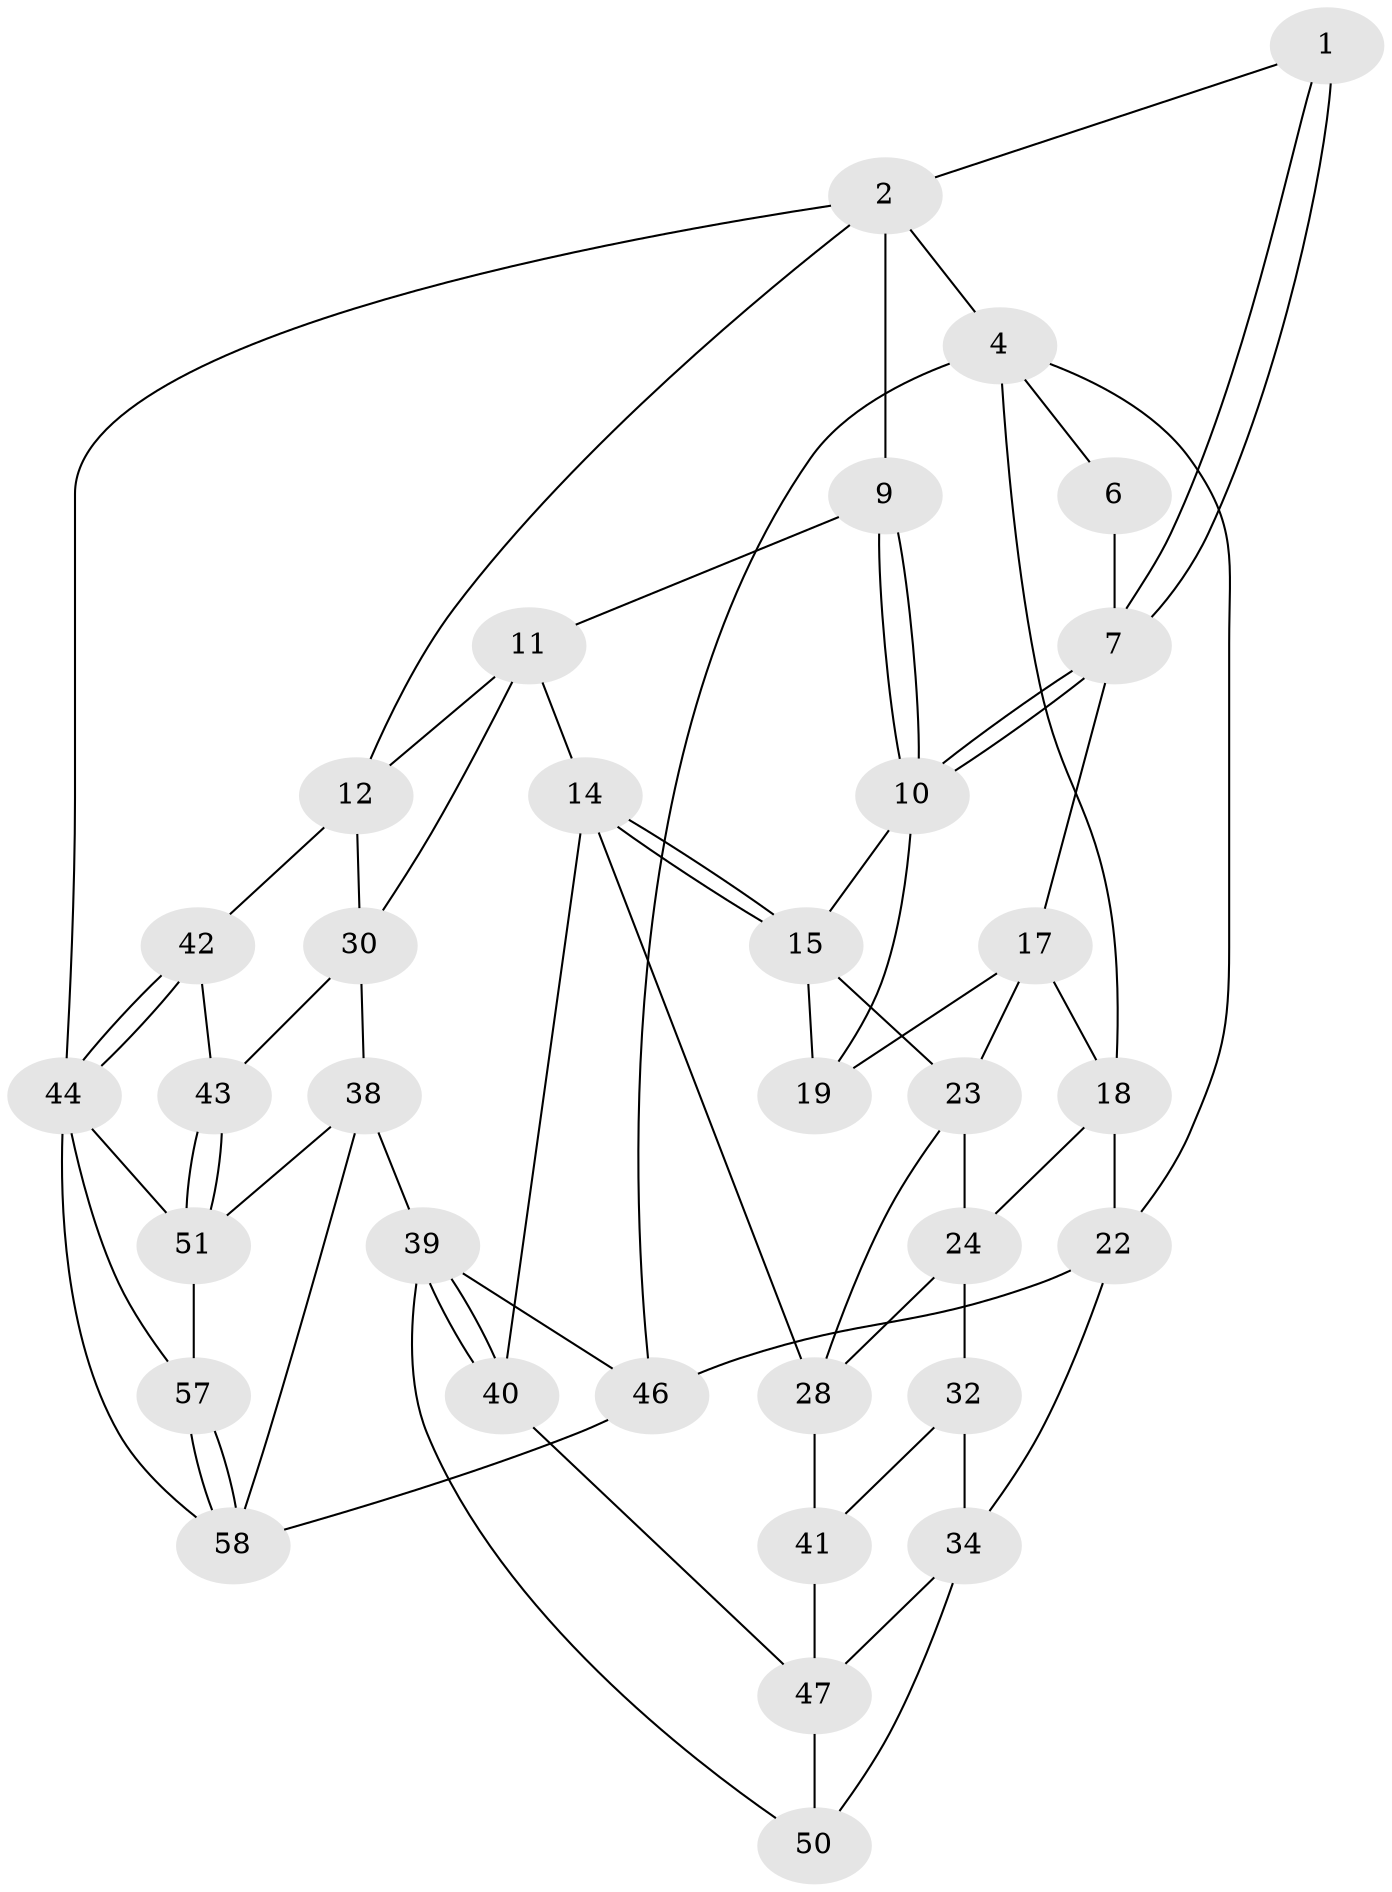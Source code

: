 // Generated by graph-tools (version 1.1) at 2025/52/02/27/25 19:52:36]
// undirected, 34 vertices, 71 edges
graph export_dot {
graph [start="1"]
  node [color=gray90,style=filled];
  1 [pos="+0.41107002000643295+0"];
  2 [pos="+0.5139519125805826+0",super="+3"];
  4 [pos="+0+0",super="+5"];
  6 [pos="+0.29842407164673973+0"];
  7 [pos="+0.41241639306620076+0.21671033698212575",super="+8"];
  9 [pos="+0.6031712198619555+0.1314115973189643"];
  10 [pos="+0.48025013511290926+0.26805417585974145",super="+16"];
  11 [pos="+0.6531757031629019+0.16640858111702764",super="+13"];
  12 [pos="+1+0.1501137412329642",super="+29"];
  14 [pos="+0.6264489361818537+0.43911481405367875",super="+27"];
  15 [pos="+0.5586902485889034+0.4038606429799962",super="+25"];
  17 [pos="+0.22911858517270267+0.30141252325456697",super="+20"];
  18 [pos="+0.17949487109894519+0.24761133903609572",super="+21"];
  19 [pos="+0.35221042236483624+0.37851191228097636"];
  22 [pos="+0+0.4342545289436274",super="+35"];
  23 [pos="+0.21854374017209605+0.404647420698007",super="+26"];
  24 [pos="+0.13382105274395223+0.46227313586994334",super="+31"];
  28 [pos="+0.355504830075795+0.6325434779266083",super="+36"];
  30 [pos="+0.6804119950841463+0.4475576998592371",super="+37"];
  32 [pos="+0.1400140145073946+0.5632124632411003",super="+33"];
  34 [pos="+0+0.7365301104793159",super="+48"];
  38 [pos="+0.49006994954799155+0.8183841721072068",super="+53"];
  39 [pos="+0.44823338288811615+0.7924479399766998",super="+55"];
  40 [pos="+0.3992425364678196+0.7212563723615588"];
  41 [pos="+0.207552338486484+0.6115794509487102",super="+45"];
  42 [pos="+1+0.35686613309764265"];
  43 [pos="+0.747017202327919+0.7263895192389657"];
  44 [pos="+1+0.767312045560543",super="+54"];
  46 [pos="+0+1",super="+56"];
  47 [pos="+0.16574514512745406+0.6745513778983779",super="+49"];
  50 [pos="+0.14398924330927299+0.8031098238424698"];
  51 [pos="+0.7793685658258864+0.7448921996333202",super="+52"];
  57 [pos="+0.7994970771388135+0.9869974080831271"];
  58 [pos="+0.9036553509589884+1",super="+59"];
  1 -- 2;
  1 -- 7;
  1 -- 7;
  2 -- 9;
  2 -- 4;
  2 -- 12;
  2 -- 44;
  4 -- 22;
  4 -- 46;
  4 -- 18;
  4 -- 6;
  6 -- 7;
  7 -- 10;
  7 -- 10;
  7 -- 17;
  9 -- 10;
  9 -- 10;
  9 -- 11;
  10 -- 19;
  10 -- 15;
  11 -- 12;
  11 -- 14;
  11 -- 30;
  12 -- 42;
  12 -- 30;
  14 -- 15;
  14 -- 15;
  14 -- 40;
  14 -- 28;
  15 -- 19;
  15 -- 23;
  17 -- 18;
  17 -- 19;
  17 -- 23;
  18 -- 24;
  18 -- 22;
  22 -- 46;
  22 -- 34;
  23 -- 24;
  23 -- 28;
  24 -- 32;
  24 -- 28;
  28 -- 41;
  30 -- 38;
  30 -- 43;
  32 -- 41 [weight=2];
  32 -- 34;
  34 -- 50;
  34 -- 47;
  38 -- 39;
  38 -- 58;
  38 -- 51;
  39 -- 40;
  39 -- 40;
  39 -- 50;
  39 -- 46;
  40 -- 47;
  41 -- 47;
  42 -- 43;
  42 -- 44;
  42 -- 44;
  43 -- 51;
  43 -- 51;
  44 -- 58;
  44 -- 57;
  44 -- 51;
  46 -- 58 [weight=2];
  47 -- 50;
  51 -- 57;
  57 -- 58;
  57 -- 58;
}
